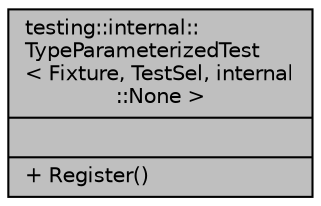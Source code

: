 digraph "testing::internal::TypeParameterizedTest&lt; Fixture, TestSel, internal::None &gt;"
{
 // INTERACTIVE_SVG=YES
 // LATEX_PDF_SIZE
  edge [fontname="Helvetica",fontsize="10",labelfontname="Helvetica",labelfontsize="10"];
  node [fontname="Helvetica",fontsize="10",shape=record];
  Node1 [label="{testing::internal::\lTypeParameterizedTest\l\< Fixture, TestSel, internal\l::None \>\n||+ Register()\l}",height=0.2,width=0.4,color="black", fillcolor="grey75", style="filled", fontcolor="black",tooltip=" "];
}
